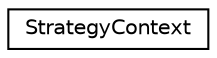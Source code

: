 digraph "Graphical Class Hierarchy"
{
  edge [fontname="Helvetica",fontsize="10",labelfontname="Helvetica",labelfontsize="10"];
  node [fontname="Helvetica",fontsize="10",shape=record];
  rankdir="LR";
  Node1 [label="StrategyContext",height=0.2,width=0.4,color="black", fillcolor="white", style="filled",URL="$d8/d5c/classStrategyContext.html",tooltip="Kontext um eine Strategie zu starten. "];
}
